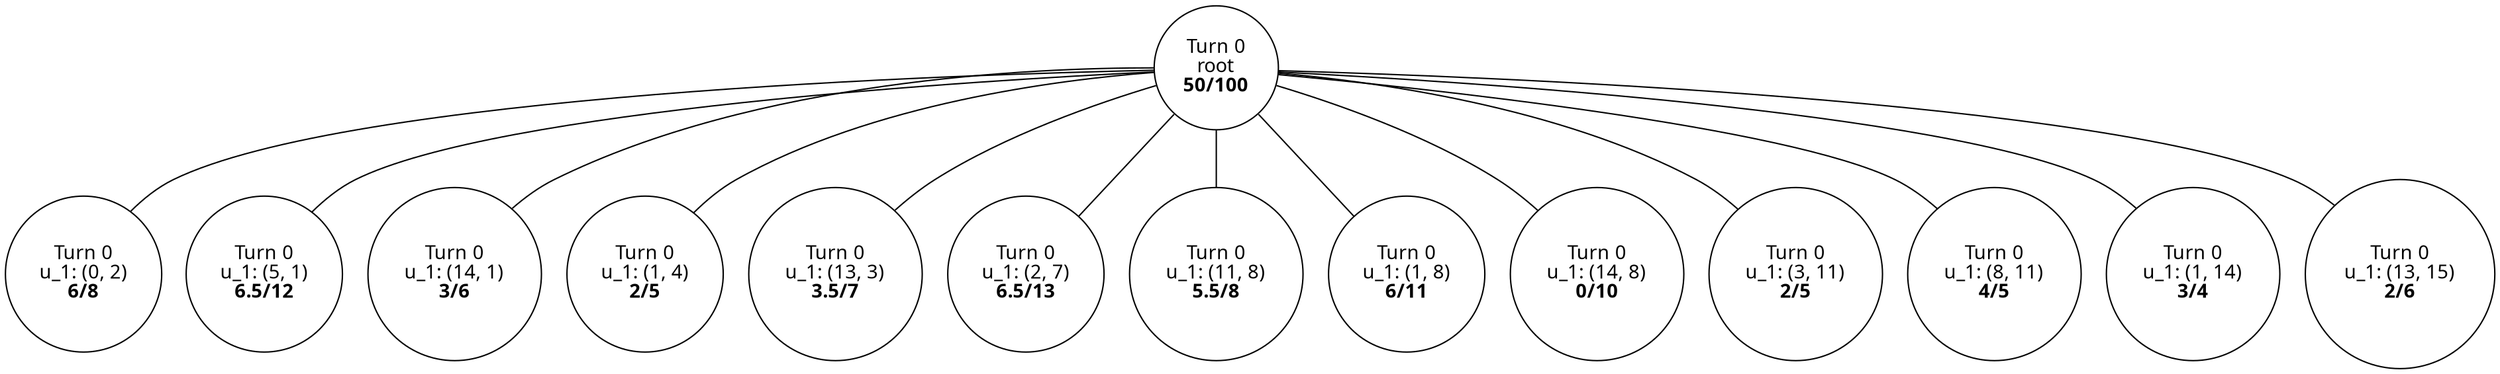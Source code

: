 graph {
  node [shape=circle fontname="CMU Serif"]
  AUgHU [label=<Turn 0<br/>root<br/><b>50/100</b>>]
  AUgHU -- GmaNR
  GmaNR [label=<Turn 0<br/>u_1: (0, 2)<br/><b>6/8</b>>]
  AUgHU -- iSDKY
  iSDKY [label=<Turn 0<br/>u_1: (5, 1)<br/><b>6.5/12</b>>]
  AUgHU -- mJNbN
  mJNbN [label=<Turn 0<br/>u_1: (14, 1)<br/><b>3/6</b>>]
  AUgHU -- TGrCh
  TGrCh [label=<Turn 0<br/>u_1: (1, 4)<br/><b>2/5</b>>]
  AUgHU -- npMQJ
  npMQJ [label=<Turn 0<br/>u_1: (13, 3)<br/><b>3.5/7</b>>]
  AUgHU -- WYcRu
  WYcRu [label=<Turn 0<br/>u_1: (2, 7)<br/><b>6.5/13</b>>]
  AUgHU -- RkRcc
  RkRcc [label=<Turn 0<br/>u_1: (11, 8)<br/><b>5.5/8</b>>]
  AUgHU -- PTfNO
  PTfNO [label=<Turn 0<br/>u_1: (1, 8)<br/><b>6/11</b>>]
  AUgHU -- GuCNc
  GuCNc [label=<Turn 0<br/>u_1: (14, 8)<br/><b>0/10</b>>]
  AUgHU -- rIvYY
  rIvYY [label=<Turn 0<br/>u_1: (3, 11)<br/><b>2/5</b>>]
  AUgHU -- CzEoo
  CzEoo [label=<Turn 0<br/>u_1: (8, 11)<br/><b>4/5</b>>]
  AUgHU -- aLMZN
  aLMZN [label=<Turn 0<br/>u_1: (1, 14)<br/><b>3/4</b>>]
  AUgHU -- kahtN
  kahtN [label=<Turn 0<br/>u_1: (13, 15)<br/><b>2/6</b>>]
}

